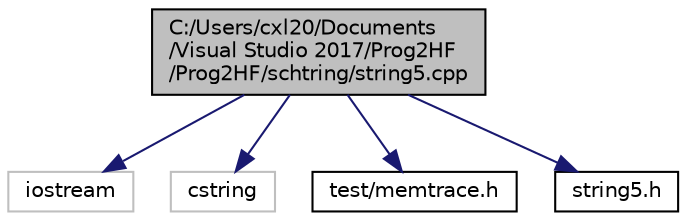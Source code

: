 digraph "C:/Users/cxl20/Documents/Visual Studio 2017/Prog2HF/Prog2HF/schtring/string5.cpp"
{
 // LATEX_PDF_SIZE
  edge [fontname="Helvetica",fontsize="10",labelfontname="Helvetica",labelfontsize="10"];
  node [fontname="Helvetica",fontsize="10",shape=record];
  Node0 [label="C:/Users/cxl20/Documents\l/Visual Studio 2017/Prog2HF\l/Prog2HF/schtring/string5.cpp",height=0.2,width=0.4,color="black", fillcolor="grey75", style="filled", fontcolor="black",tooltip=" "];
  Node0 -> Node1 [color="midnightblue",fontsize="10",style="solid",fontname="Helvetica"];
  Node1 [label="iostream",height=0.2,width=0.4,color="grey75", fillcolor="white", style="filled",tooltip=" "];
  Node0 -> Node2 [color="midnightblue",fontsize="10",style="solid",fontname="Helvetica"];
  Node2 [label="cstring",height=0.2,width=0.4,color="grey75", fillcolor="white", style="filled",tooltip=" "];
  Node0 -> Node3 [color="midnightblue",fontsize="10",style="solid",fontname="Helvetica"];
  Node3 [label="test/memtrace.h",height=0.2,width=0.4,color="black", fillcolor="white", style="filled",URL="$memtrace_8h.html",tooltip=" "];
  Node0 -> Node4 [color="midnightblue",fontsize="10",style="solid",fontname="Helvetica"];
  Node4 [label="string5.h",height=0.2,width=0.4,color="black", fillcolor="white", style="filled",URL="$string5_8h.html",tooltip=" "];
}
